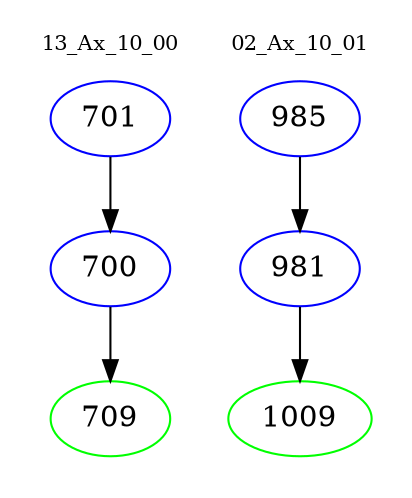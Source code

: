 digraph{
subgraph cluster_0 {
color = white
label = "13_Ax_10_00";
fontsize=10;
T0_701 [label="701", color="blue"]
T0_701 -> T0_700 [color="black"]
T0_700 [label="700", color="blue"]
T0_700 -> T0_709 [color="black"]
T0_709 [label="709", color="green"]
}
subgraph cluster_1 {
color = white
label = "02_Ax_10_01";
fontsize=10;
T1_985 [label="985", color="blue"]
T1_985 -> T1_981 [color="black"]
T1_981 [label="981", color="blue"]
T1_981 -> T1_1009 [color="black"]
T1_1009 [label="1009", color="green"]
}
}
